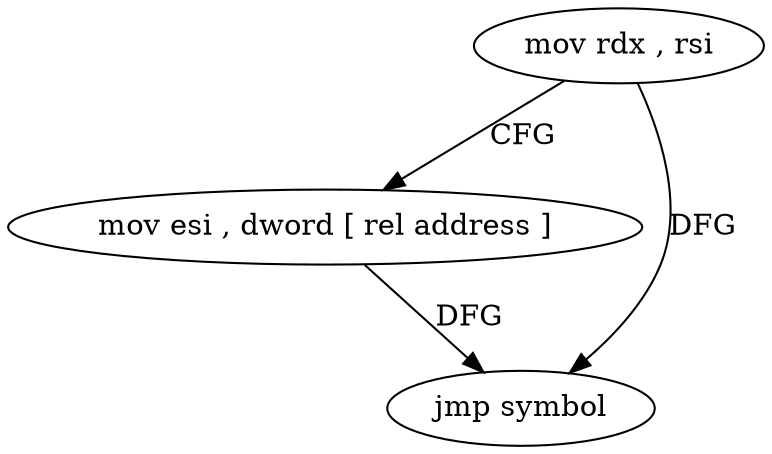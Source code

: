 digraph "func" {
"4230608" [label = "mov rdx , rsi" ]
"4230611" [label = "mov esi , dword [ rel address ]" ]
"4230617" [label = "jmp symbol" ]
"4230608" -> "4230611" [ label = "CFG" ]
"4230608" -> "4230617" [ label = "DFG" ]
"4230611" -> "4230617" [ label = "DFG" ]
}
